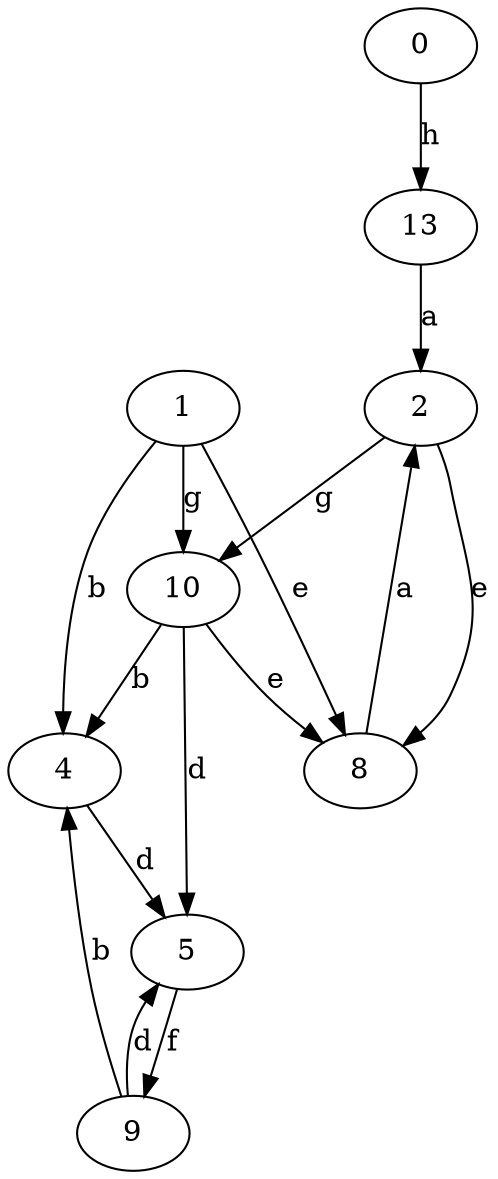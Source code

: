 strict digraph  {
2;
0;
4;
5;
8;
9;
10;
1;
13;
2 -> 8  [label=e];
2 -> 10  [label=g];
0 -> 13  [label=h];
4 -> 5  [label=d];
5 -> 9  [label=f];
8 -> 2  [label=a];
9 -> 4  [label=b];
9 -> 5  [label=d];
10 -> 4  [label=b];
10 -> 5  [label=d];
10 -> 8  [label=e];
1 -> 4  [label=b];
1 -> 8  [label=e];
1 -> 10  [label=g];
13 -> 2  [label=a];
}
